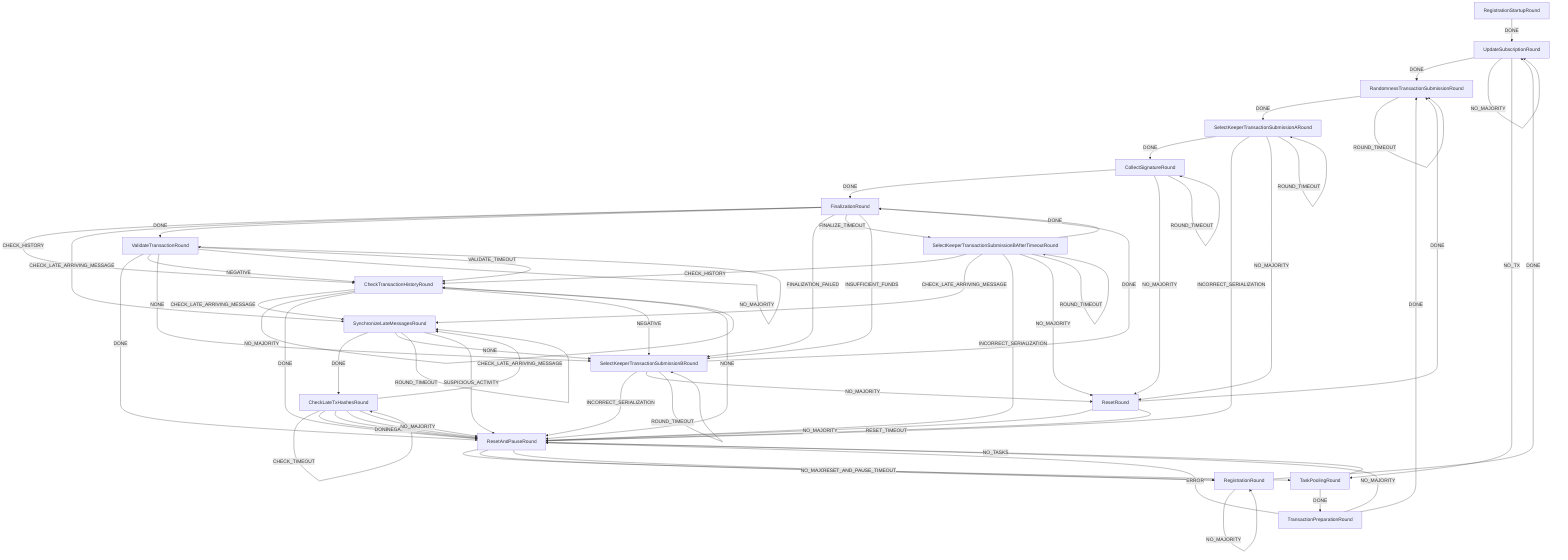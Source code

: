 graph TD
  RegistrationStartupRound
  CheckLateTxHashesRound
  CheckTransactionHistoryRound
  CollectSignatureRound
  FinalizationRound
  RandomnessTransactionSubmissionRound
  RegistrationRound
  RegistrationStartupRound
  ResetAndPauseRound
  ResetRound
  SelectKeeperTransactionSubmissionARound
  SelectKeeperTransactionSubmissionBAfterTimeoutRound
  SelectKeeperTransactionSubmissionBRound
  SynchronizeLateMessagesRound
  TaskPoolingRound
  TransactionPreparationRound
  UpdateSubscriptionRound
  ValidateTransactionRound
  CheckLateTxHashesRound -->|CHECK_LATE_ARRIVING_MESSAGE| SynchronizeLateMessagesRound
  CheckLateTxHashesRound -->|CHECK_TIMEOUT| CheckLateTxHashesRound
  CheckLateTxHashesRound -->|DONE| ResetAndPauseRound
  CheckLateTxHashesRound -->|NEGATIVE| ResetAndPauseRound
  CheckLateTxHashesRound -->|NONE| ResetAndPauseRound
  CheckLateTxHashesRound -->|NO_MAJORITY| ResetAndPauseRound
  CheckTransactionHistoryRound -->|CHECK_LATE_ARRIVING_MESSAGE| SynchronizeLateMessagesRound
  CheckTransactionHistoryRound -->|CHECK_TIMEOUT| CheckTransactionHistoryRound
  CheckTransactionHistoryRound -->|DONE| ResetAndPauseRound
  CheckTransactionHistoryRound -->|NEGATIVE| SelectKeeperTransactionSubmissionBRound
  CheckTransactionHistoryRound -->|NONE| ResetAndPauseRound
  CheckTransactionHistoryRound -->|NO_MAJORITY| CheckTransactionHistoryRound
  CollectSignatureRound -->|DONE| FinalizationRound
  CollectSignatureRound -->|NO_MAJORITY| ResetRound
  CollectSignatureRound -->|ROUND_TIMEOUT| CollectSignatureRound
  FinalizationRound -->|CHECK_HISTORY| CheckTransactionHistoryRound
  FinalizationRound -->|CHECK_LATE_ARRIVING_MESSAGE| SynchronizeLateMessagesRound
  FinalizationRound -->|DONE| ValidateTransactionRound
  FinalizationRound -->|FINALIZATION_FAILED| SelectKeeperTransactionSubmissionBRound
  FinalizationRound -->|FINALIZE_TIMEOUT| SelectKeeperTransactionSubmissionBAfterTimeoutRound
  FinalizationRound -->|INSUFFICIENT_FUNDS| SelectKeeperTransactionSubmissionBRound
  RandomnessTransactionSubmissionRound -->|DONE| SelectKeeperTransactionSubmissionARound
  RandomnessTransactionSubmissionRound -->|NO_MAJORITY| RandomnessTransactionSubmissionRound
  RandomnessTransactionSubmissionRound -->|ROUND_TIMEOUT| RandomnessTransactionSubmissionRound
  RegistrationRound -->|DONE| UpdateSubscriptionRound
  RegistrationRound -->|NO_MAJORITY| RegistrationRound
  RegistrationStartupRound -->|DONE| UpdateSubscriptionRound
  ResetAndPauseRound -->|DONE| TaskPoolingRound
  ResetAndPauseRound -->|NO_MAJORITY| RegistrationRound
  ResetAndPauseRound -->|RESET_AND_PAUSE_TIMEOUT| RegistrationRound
  ResetRound -->|DONE| RandomnessTransactionSubmissionRound
  ResetRound -->|NO_MAJORITY| ResetAndPauseRound
  ResetRound -->|RESET_TIMEOUT| ResetAndPauseRound
  SelectKeeperTransactionSubmissionARound -->|DONE| CollectSignatureRound
  SelectKeeperTransactionSubmissionARound -->|INCORRECT_SERIALIZATION| ResetAndPauseRound
  SelectKeeperTransactionSubmissionARound -->|NO_MAJORITY| ResetRound
  SelectKeeperTransactionSubmissionARound -->|ROUND_TIMEOUT| SelectKeeperTransactionSubmissionARound
  SelectKeeperTransactionSubmissionBAfterTimeoutRound -->|CHECK_HISTORY| CheckTransactionHistoryRound
  SelectKeeperTransactionSubmissionBAfterTimeoutRound -->|CHECK_LATE_ARRIVING_MESSAGE| SynchronizeLateMessagesRound
  SelectKeeperTransactionSubmissionBAfterTimeoutRound -->|DONE| FinalizationRound
  SelectKeeperTransactionSubmissionBAfterTimeoutRound -->|INCORRECT_SERIALIZATION| ResetAndPauseRound
  SelectKeeperTransactionSubmissionBAfterTimeoutRound -->|NO_MAJORITY| ResetRound
  SelectKeeperTransactionSubmissionBAfterTimeoutRound -->|ROUND_TIMEOUT| SelectKeeperTransactionSubmissionBAfterTimeoutRound
  SelectKeeperTransactionSubmissionBRound -->|DONE| FinalizationRound
  SelectKeeperTransactionSubmissionBRound -->|INCORRECT_SERIALIZATION| ResetAndPauseRound
  SelectKeeperTransactionSubmissionBRound -->|NO_MAJORITY| ResetRound
  SelectKeeperTransactionSubmissionBRound -->|ROUND_TIMEOUT| SelectKeeperTransactionSubmissionBRound
  SynchronizeLateMessagesRound -->|DONE| CheckLateTxHashesRound
  SynchronizeLateMessagesRound -->|NONE| SelectKeeperTransactionSubmissionBRound
  SynchronizeLateMessagesRound -->|ROUND_TIMEOUT| SynchronizeLateMessagesRound
  SynchronizeLateMessagesRound -->|SUSPICIOUS_ACTIVITY| ResetAndPauseRound
  TaskPoolingRound -->|DONE| TransactionPreparationRound
  TaskPoolingRound -->|NO_TASKS| ResetAndPauseRound
  TransactionPreparationRound -->|DONE| RandomnessTransactionSubmissionRound
  TransactionPreparationRound -->|ERROR| ResetAndPauseRound
  TransactionPreparationRound -->|NO_MAJORITY| ResetAndPauseRound
  UpdateSubscriptionRound -->|DONE| RandomnessTransactionSubmissionRound
  UpdateSubscriptionRound -->|ERROR| UpdateSubscriptionRound
  UpdateSubscriptionRound -->|NO_MAJORITY| UpdateSubscriptionRound
  UpdateSubscriptionRound -->|NO_TX| TaskPoolingRound
  ValidateTransactionRound -->|DONE| ResetAndPauseRound
  ValidateTransactionRound -->|NEGATIVE| CheckTransactionHistoryRound
  ValidateTransactionRound -->|NONE| SelectKeeperTransactionSubmissionBRound
  ValidateTransactionRound -->|NO_MAJORITY| ValidateTransactionRound
  ValidateTransactionRound -->|VALIDATE_TIMEOUT| CheckTransactionHistoryRound